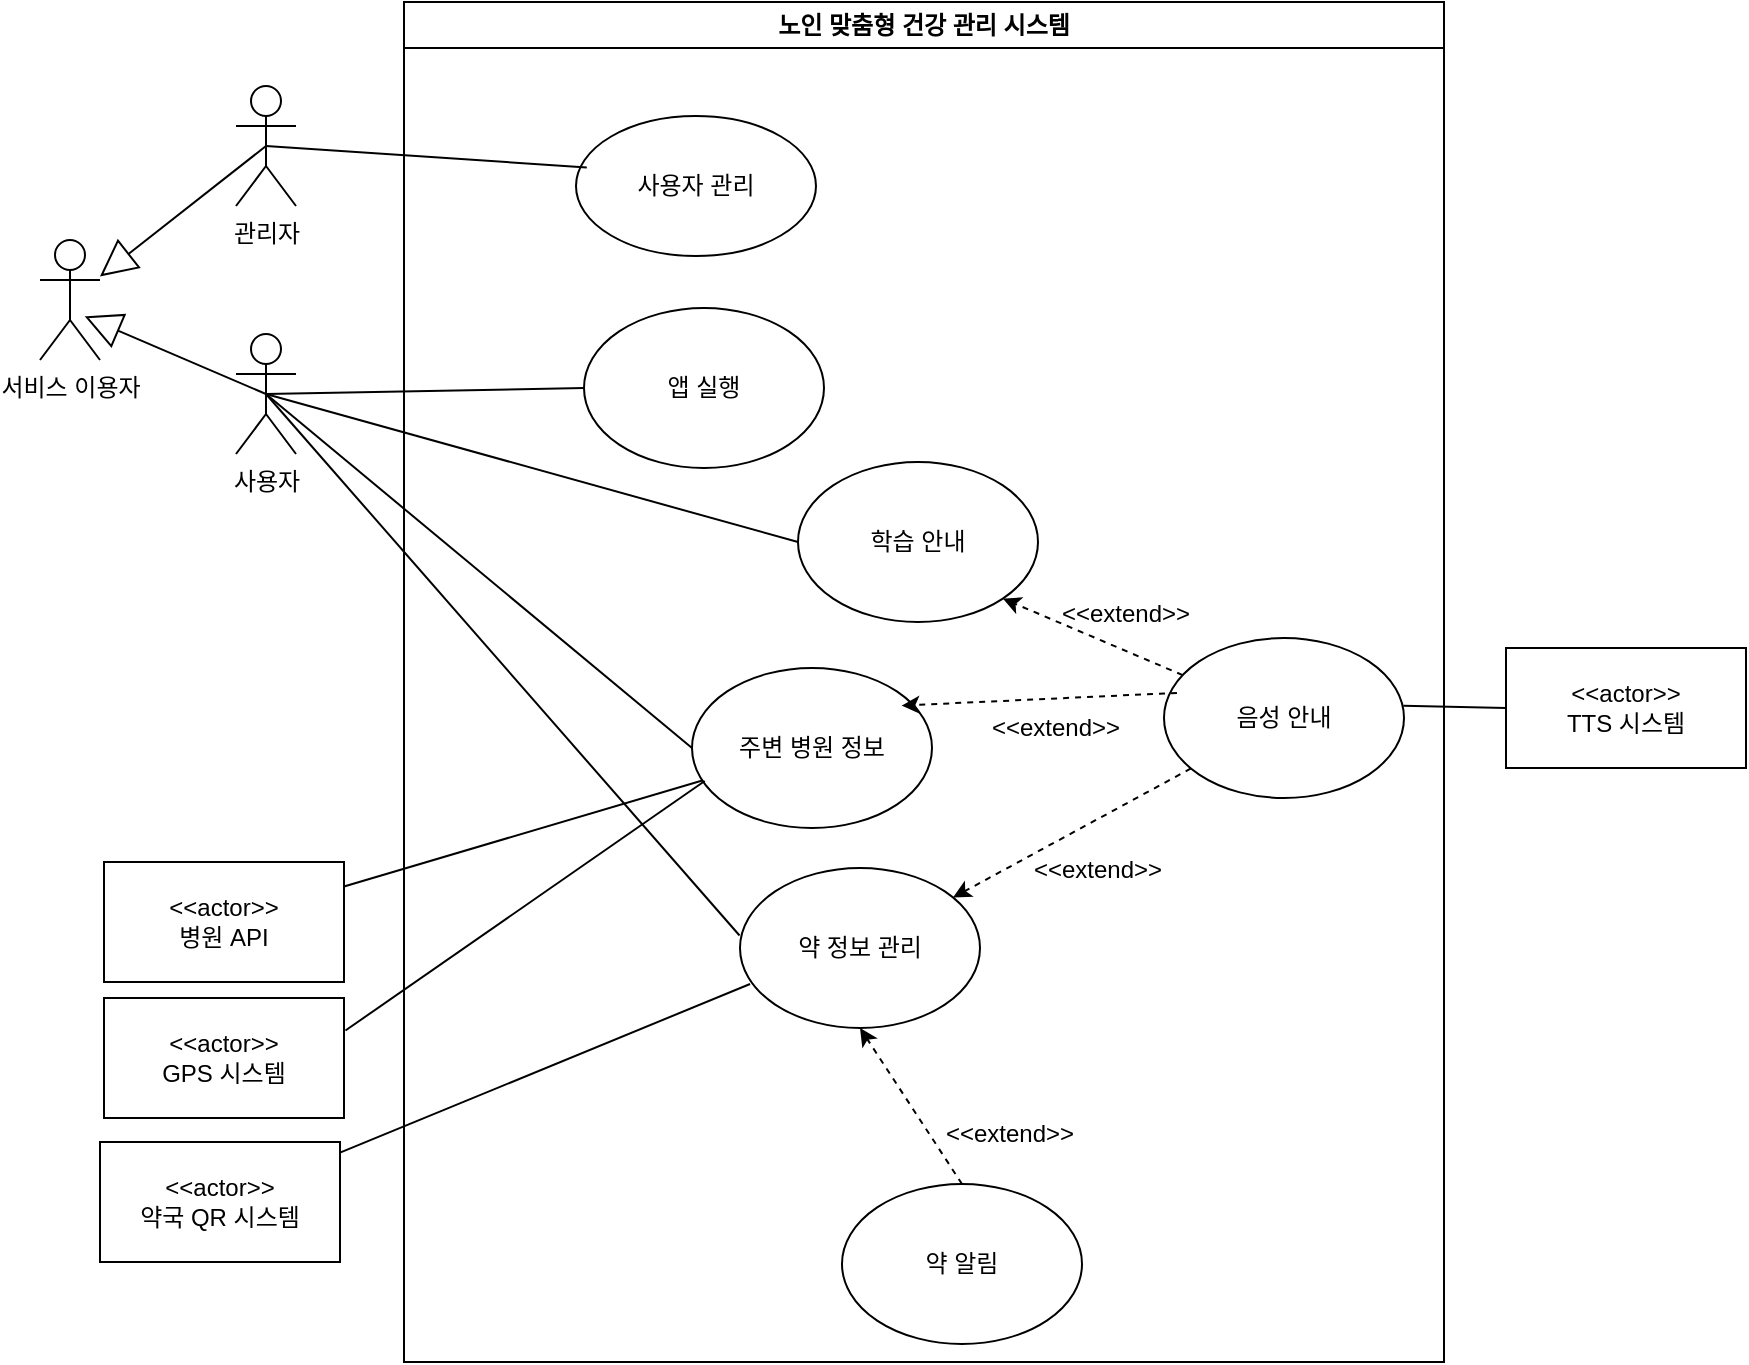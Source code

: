 <mxfile version="27.0.6">
  <diagram name="Page-1" id="WYiLv4jmbkYMUt4aH29a">
    <mxGraphModel dx="2809" dy="874" grid="0" gridSize="10" guides="1" tooltips="1" connect="1" arrows="1" fold="1" page="1" pageScale="1" pageWidth="850" pageHeight="1100" math="0" shadow="0">
      <root>
        <mxCell id="0" />
        <mxCell id="1" parent="0" />
        <mxCell id="agWAGZ31P35PROJ5reOC-2" value="노인 맞춤형 건강 관리 시스템" style="swimlane;whiteSpace=wrap;html=1;" parent="1" vertex="1">
          <mxGeometry x="-137" y="172" width="520" height="680" as="geometry" />
        </mxCell>
        <mxCell id="agWAGZ31P35PROJ5reOC-16" value="사용자 관리" style="ellipse;whiteSpace=wrap;html=1;" parent="agWAGZ31P35PROJ5reOC-2" vertex="1">
          <mxGeometry x="86" y="57" width="120" height="70" as="geometry" />
        </mxCell>
        <mxCell id="agWAGZ31P35PROJ5reOC-15" value="음성 안내" style="ellipse;whiteSpace=wrap;html=1;" parent="agWAGZ31P35PROJ5reOC-2" vertex="1">
          <mxGeometry x="380" y="318" width="120" height="80" as="geometry" />
        </mxCell>
        <mxCell id="agWAGZ31P35PROJ5reOC-17" value="학습 안내" style="ellipse;whiteSpace=wrap;html=1;" parent="agWAGZ31P35PROJ5reOC-2" vertex="1">
          <mxGeometry x="197" y="230" width="120" height="80" as="geometry" />
        </mxCell>
        <mxCell id="agWAGZ31P35PROJ5reOC-13" value="주변 병원 정보" style="ellipse;whiteSpace=wrap;html=1;" parent="agWAGZ31P35PROJ5reOC-2" vertex="1">
          <mxGeometry x="144" y="333" width="120" height="80" as="geometry" />
        </mxCell>
        <mxCell id="agWAGZ31P35PROJ5reOC-11" value="약 알림" style="ellipse;whiteSpace=wrap;html=1;" parent="agWAGZ31P35PROJ5reOC-2" vertex="1">
          <mxGeometry x="219" y="591" width="120" height="80" as="geometry" />
        </mxCell>
        <mxCell id="agWAGZ31P35PROJ5reOC-10" value="약 정보 관리" style="ellipse;whiteSpace=wrap;html=1;" parent="agWAGZ31P35PROJ5reOC-2" vertex="1">
          <mxGeometry x="168" y="433" width="120" height="80" as="geometry" />
        </mxCell>
        <mxCell id="agWAGZ31P35PROJ5reOC-40" value="" style="endArrow=classic;html=1;rounded=0;dashed=1;entryX=0.5;entryY=1;entryDx=0;entryDy=0;exitX=0.5;exitY=0;exitDx=0;exitDy=0;" parent="agWAGZ31P35PROJ5reOC-2" source="agWAGZ31P35PROJ5reOC-11" target="agWAGZ31P35PROJ5reOC-10" edge="1">
          <mxGeometry width="50" height="50" relative="1" as="geometry">
            <mxPoint x="110" y="530" as="sourcePoint" />
            <mxPoint x="150" y="550" as="targetPoint" />
          </mxGeometry>
        </mxCell>
        <mxCell id="agWAGZ31P35PROJ5reOC-41" value="&amp;lt;&amp;lt;extend&amp;gt;&amp;gt;" style="text;html=1;align=center;verticalAlign=middle;whiteSpace=wrap;rounded=0;" parent="agWAGZ31P35PROJ5reOC-2" vertex="1">
          <mxGeometry x="273" y="551" width="60" height="30" as="geometry" />
        </mxCell>
        <mxCell id="agWAGZ31P35PROJ5reOC-47" value="" style="endArrow=classic;html=1;rounded=0;strokeColor=default;curved=0;dashed=1;exitX=0.054;exitY=0.343;exitDx=0;exitDy=0;exitPerimeter=0;entryX=0.873;entryY=0.235;entryDx=0;entryDy=0;entryPerimeter=0;" parent="agWAGZ31P35PROJ5reOC-2" source="agWAGZ31P35PROJ5reOC-15" target="agWAGZ31P35PROJ5reOC-13" edge="1">
          <mxGeometry width="50" height="50" relative="1" as="geometry">
            <mxPoint x="150" y="380" as="sourcePoint" />
            <mxPoint x="340" y="380" as="targetPoint" />
          </mxGeometry>
        </mxCell>
        <mxCell id="agWAGZ31P35PROJ5reOC-48" value="" style="endArrow=classic;html=1;rounded=0;strokeColor=default;curved=0;dashed=1;entryX=1;entryY=1;entryDx=0;entryDy=0;" parent="agWAGZ31P35PROJ5reOC-2" source="agWAGZ31P35PROJ5reOC-15" target="agWAGZ31P35PROJ5reOC-17" edge="1">
          <mxGeometry width="50" height="50" relative="1" as="geometry">
            <mxPoint x="143" y="241" as="sourcePoint" />
            <mxPoint x="300" y="400" as="targetPoint" />
          </mxGeometry>
        </mxCell>
        <mxCell id="agWAGZ31P35PROJ5reOC-58" value="&amp;lt;&amp;lt;extend&amp;gt;&amp;gt;" style="text;html=1;align=center;verticalAlign=middle;whiteSpace=wrap;rounded=0;" parent="agWAGZ31P35PROJ5reOC-2" vertex="1">
          <mxGeometry x="317" y="419" width="60" height="30" as="geometry" />
        </mxCell>
        <mxCell id="agWAGZ31P35PROJ5reOC-56" value="&amp;lt;&amp;lt;extend&amp;gt;&amp;gt;" style="text;html=1;align=center;verticalAlign=middle;whiteSpace=wrap;rounded=0;" parent="agWAGZ31P35PROJ5reOC-2" vertex="1">
          <mxGeometry x="296" y="348" width="60" height="30" as="geometry" />
        </mxCell>
        <mxCell id="agWAGZ31P35PROJ5reOC-46" value="" style="endArrow=classic;html=1;rounded=0;strokeColor=default;curved=0;dashed=1;" parent="agWAGZ31P35PROJ5reOC-2" source="agWAGZ31P35PROJ5reOC-15" target="agWAGZ31P35PROJ5reOC-10" edge="1">
          <mxGeometry width="50" height="50" relative="1" as="geometry">
            <mxPoint x="136" y="418" as="sourcePoint" />
            <mxPoint x="210" y="600" as="targetPoint" />
          </mxGeometry>
        </mxCell>
        <mxCell id="agWAGZ31P35PROJ5reOC-57" value="&amp;lt;&amp;lt;extend&amp;gt;&amp;gt;" style="text;html=1;align=center;verticalAlign=middle;whiteSpace=wrap;rounded=0;" parent="agWAGZ31P35PROJ5reOC-2" vertex="1">
          <mxGeometry x="331" y="291" width="60" height="30" as="geometry" />
        </mxCell>
        <mxCell id="tS3e4EEXtF4_rLf18kXX-8" value="앱 실행" style="ellipse;whiteSpace=wrap;html=1;" parent="agWAGZ31P35PROJ5reOC-2" vertex="1">
          <mxGeometry x="90" y="153" width="120" height="80" as="geometry" />
        </mxCell>
        <mxCell id="agWAGZ31P35PROJ5reOC-4" value="관리자" style="shape=umlActor;verticalLabelPosition=bottom;verticalAlign=top;html=1;outlineConnect=0;" parent="1" vertex="1">
          <mxGeometry x="-221" y="214" width="30" height="60" as="geometry" />
        </mxCell>
        <mxCell id="agWAGZ31P35PROJ5reOC-8" value="&amp;lt;&amp;lt;actor&amp;gt;&amp;gt;&lt;div&gt;&lt;span style=&quot;background-color: transparent; color: light-dark(rgb(0, 0, 0), rgb(255, 255, 255));&quot;&gt;TTS 시스템&lt;/span&gt;&lt;/div&gt;" style="rounded=0;whiteSpace=wrap;html=1;" parent="1" vertex="1">
          <mxGeometry x="414" y="495" width="120" height="60" as="geometry" />
        </mxCell>
        <mxCell id="agWAGZ31P35PROJ5reOC-3" value="사용자" style="shape=umlActor;verticalLabelPosition=bottom;verticalAlign=top;html=1;outlineConnect=0;" parent="1" vertex="1">
          <mxGeometry x="-221" y="338" width="30" height="60" as="geometry" />
        </mxCell>
        <mxCell id="agWAGZ31P35PROJ5reOC-25" value="" style="endArrow=none;html=1;rounded=0;exitX=0.5;exitY=0.5;exitDx=0;exitDy=0;exitPerimeter=0;entryX=0;entryY=0.5;entryDx=0;entryDy=0;" parent="1" source="agWAGZ31P35PROJ5reOC-3" target="tS3e4EEXtF4_rLf18kXX-8" edge="1">
          <mxGeometry width="50" height="50" relative="1" as="geometry">
            <mxPoint x="-306" y="158" as="sourcePoint" />
            <mxPoint x="-69" y="259" as="targetPoint" />
          </mxGeometry>
        </mxCell>
        <mxCell id="agWAGZ31P35PROJ5reOC-28" value="" style="endArrow=none;html=1;rounded=0;exitX=0.5;exitY=0.5;exitDx=0;exitDy=0;exitPerimeter=0;entryX=0;entryY=0.5;entryDx=0;entryDy=0;" parent="1" source="agWAGZ31P35PROJ5reOC-3" target="agWAGZ31P35PROJ5reOC-13" edge="1">
          <mxGeometry width="50" height="50" relative="1" as="geometry">
            <mxPoint x="-256" y="548" as="sourcePoint" />
            <mxPoint x="-206" y="498" as="targetPoint" />
          </mxGeometry>
        </mxCell>
        <mxCell id="agWAGZ31P35PROJ5reOC-27" value="" style="endArrow=none;html=1;rounded=0;exitX=0.5;exitY=0.5;exitDx=0;exitDy=0;exitPerimeter=0;entryX=-0.002;entryY=0.422;entryDx=0;entryDy=0;entryPerimeter=0;" parent="1" source="agWAGZ31P35PROJ5reOC-3" target="agWAGZ31P35PROJ5reOC-10" edge="1">
          <mxGeometry width="50" height="50" relative="1" as="geometry">
            <mxPoint x="-256" y="428" as="sourcePoint" />
            <mxPoint x="-206" y="378" as="targetPoint" />
          </mxGeometry>
        </mxCell>
        <mxCell id="agWAGZ31P35PROJ5reOC-59" value="" style="endArrow=none;html=1;rounded=0;entryX=0.5;entryY=0.5;entryDx=0;entryDy=0;entryPerimeter=0;exitX=0.045;exitY=0.367;exitDx=0;exitDy=0;exitPerimeter=0;" parent="1" source="agWAGZ31P35PROJ5reOC-16" target="agWAGZ31P35PROJ5reOC-4" edge="1">
          <mxGeometry width="50" height="50" relative="1" as="geometry">
            <mxPoint x="194" y="288" as="sourcePoint" />
            <mxPoint x="244" y="238" as="targetPoint" />
          </mxGeometry>
        </mxCell>
        <mxCell id="agWAGZ31P35PROJ5reOC-60" value="" style="endArrow=none;html=1;rounded=0;entryX=0;entryY=0.5;entryDx=0;entryDy=0;exitX=0.997;exitY=0.423;exitDx=0;exitDy=0;exitPerimeter=0;" parent="1" source="agWAGZ31P35PROJ5reOC-15" target="agWAGZ31P35PROJ5reOC-8" edge="1">
          <mxGeometry width="50" height="50" relative="1" as="geometry">
            <mxPoint x="154" y="488" as="sourcePoint" />
            <mxPoint x="403.0" y="521" as="targetPoint" />
          </mxGeometry>
        </mxCell>
        <mxCell id="agWAGZ31P35PROJ5reOC-26" value="" style="endArrow=none;html=1;rounded=0;exitX=0.5;exitY=0.5;exitDx=0;exitDy=0;exitPerimeter=0;entryX=0;entryY=0.5;entryDx=0;entryDy=0;" parent="1" source="agWAGZ31P35PROJ5reOC-3" target="agWAGZ31P35PROJ5reOC-17" edge="1">
          <mxGeometry width="50" height="50" relative="1" as="geometry">
            <mxPoint x="-406" y="238" as="sourcePoint" />
            <mxPoint x="-266" y="328" as="targetPoint" />
          </mxGeometry>
        </mxCell>
        <mxCell id="wi0V4owwj_RdhSHiFDuz-14" value="&amp;lt;&amp;lt;actor&amp;gt;&amp;gt;&lt;div&gt;&lt;span style=&quot;background-color: transparent; color: light-dark(rgb(0, 0, 0), rgb(255, 255, 255));&quot;&gt;GPS 시스템&lt;/span&gt;&lt;/div&gt;" style="rounded=0;whiteSpace=wrap;html=1;" parent="1" vertex="1">
          <mxGeometry x="-287" y="670" width="120" height="60" as="geometry" />
        </mxCell>
        <mxCell id="wi0V4owwj_RdhSHiFDuz-15" value="" style="endArrow=none;html=1;rounded=0;entryX=0.053;entryY=0.706;entryDx=0;entryDy=0;entryPerimeter=0;exitX=1.006;exitY=0.271;exitDx=0;exitDy=0;exitPerimeter=0;" parent="1" source="wi0V4owwj_RdhSHiFDuz-14" target="agWAGZ31P35PROJ5reOC-13" edge="1">
          <mxGeometry width="50" height="50" relative="1" as="geometry">
            <mxPoint x="44" y="478" as="sourcePoint" />
            <mxPoint x="29" y="568" as="targetPoint" />
          </mxGeometry>
        </mxCell>
        <mxCell id="wi0V4owwj_RdhSHiFDuz-16" value="&amp;lt;&amp;lt;actor&amp;gt;&amp;gt;&lt;div&gt;약국 QR 시스템&lt;/div&gt;" style="rounded=0;whiteSpace=wrap;html=1;" parent="1" vertex="1">
          <mxGeometry x="-289" y="742" width="120" height="60" as="geometry" />
        </mxCell>
        <mxCell id="wi0V4owwj_RdhSHiFDuz-17" value="" style="endArrow=none;html=1;rounded=0;entryX=0.042;entryY=0.725;entryDx=0;entryDy=0;entryPerimeter=0;" parent="1" source="wi0V4owwj_RdhSHiFDuz-16" target="agWAGZ31P35PROJ5reOC-10" edge="1">
          <mxGeometry width="50" height="50" relative="1" as="geometry">
            <mxPoint x="-236" y="555" as="sourcePoint" />
            <mxPoint x="48" y="672" as="targetPoint" />
          </mxGeometry>
        </mxCell>
        <mxCell id="B3JJfTjtkDKdSFjr6OP6-1" value="&amp;lt;&amp;lt;actor&amp;gt;&amp;gt;&lt;div&gt;병원 API&lt;/div&gt;" style="rounded=0;whiteSpace=wrap;html=1;" parent="1" vertex="1">
          <mxGeometry x="-287" y="602" width="120" height="60" as="geometry" />
        </mxCell>
        <mxCell id="B3JJfTjtkDKdSFjr6OP6-5" value="" style="endArrow=none;html=1;rounded=0;" parent="1" source="B3JJfTjtkDKdSFjr6OP6-1" target="agWAGZ31P35PROJ5reOC-13" edge="1">
          <mxGeometry width="50" height="50" relative="1" as="geometry">
            <mxPoint x="-179" y="532" as="sourcePoint" />
            <mxPoint x="64" y="560" as="targetPoint" />
          </mxGeometry>
        </mxCell>
        <mxCell id="-z54DM_HFRY8YF6IaMCm-5" value="" style="endArrow=block;endSize=16;endFill=0;html=1;rounded=0;entryX=0.745;entryY=0.636;entryDx=0;entryDy=0;entryPerimeter=0;exitX=0.5;exitY=0.5;exitDx=0;exitDy=0;exitPerimeter=0;" parent="1" edge="1" target="-z54DM_HFRY8YF6IaMCm-7" source="agWAGZ31P35PROJ5reOC-3">
          <mxGeometry width="160" relative="1" as="geometry">
            <mxPoint x="-231" y="359" as="sourcePoint" />
            <mxPoint x="-285" y="326" as="targetPoint" />
          </mxGeometry>
        </mxCell>
        <mxCell id="-z54DM_HFRY8YF6IaMCm-6" value="" style="endArrow=block;endSize=16;endFill=0;html=1;rounded=0;exitX=0.5;exitY=0.5;exitDx=0;exitDy=0;exitPerimeter=0;" parent="1" edge="1" target="-z54DM_HFRY8YF6IaMCm-7" source="agWAGZ31P35PROJ5reOC-4">
          <mxGeometry width="160" relative="1" as="geometry">
            <mxPoint x="-224" y="249" as="sourcePoint" />
            <mxPoint x="-291" y="284" as="targetPoint" />
          </mxGeometry>
        </mxCell>
        <mxCell id="-z54DM_HFRY8YF6IaMCm-7" value="서비스 이용자" style="shape=umlActor;verticalLabelPosition=bottom;verticalAlign=top;html=1;" parent="1" vertex="1">
          <mxGeometry x="-319" y="291" width="30" height="60" as="geometry" />
        </mxCell>
      </root>
    </mxGraphModel>
  </diagram>
</mxfile>
